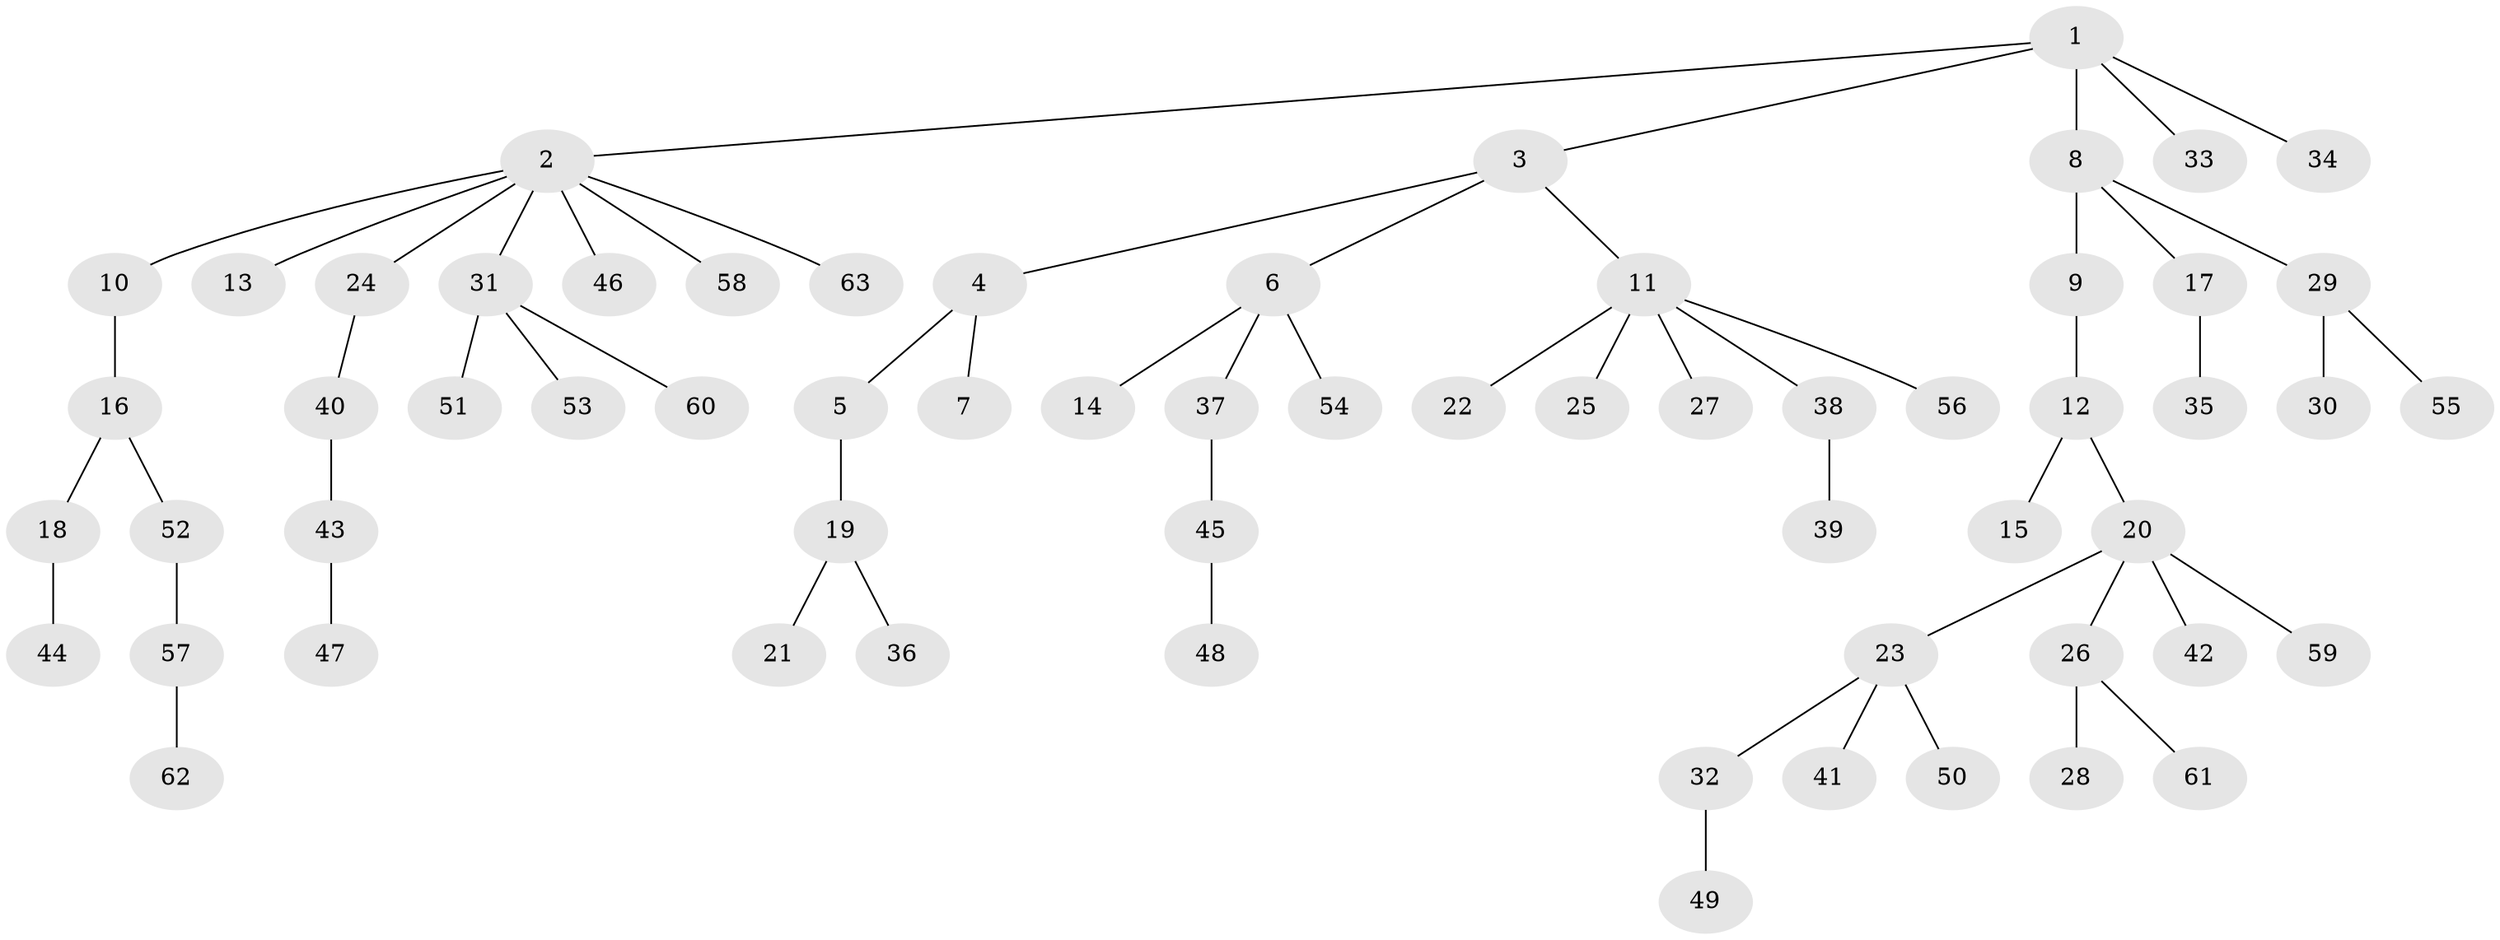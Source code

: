 // coarse degree distribution, {2: 0.24324324324324326, 1: 0.6756756756756757, 4: 0.02702702702702703, 19: 0.02702702702702703, 6: 0.02702702702702703}
// Generated by graph-tools (version 1.1) at 2025/56/03/04/25 21:56:01]
// undirected, 63 vertices, 62 edges
graph export_dot {
graph [start="1"]
  node [color=gray90,style=filled];
  1;
  2;
  3;
  4;
  5;
  6;
  7;
  8;
  9;
  10;
  11;
  12;
  13;
  14;
  15;
  16;
  17;
  18;
  19;
  20;
  21;
  22;
  23;
  24;
  25;
  26;
  27;
  28;
  29;
  30;
  31;
  32;
  33;
  34;
  35;
  36;
  37;
  38;
  39;
  40;
  41;
  42;
  43;
  44;
  45;
  46;
  47;
  48;
  49;
  50;
  51;
  52;
  53;
  54;
  55;
  56;
  57;
  58;
  59;
  60;
  61;
  62;
  63;
  1 -- 2;
  1 -- 3;
  1 -- 8;
  1 -- 33;
  1 -- 34;
  2 -- 10;
  2 -- 13;
  2 -- 24;
  2 -- 31;
  2 -- 46;
  2 -- 58;
  2 -- 63;
  3 -- 4;
  3 -- 6;
  3 -- 11;
  4 -- 5;
  4 -- 7;
  5 -- 19;
  6 -- 14;
  6 -- 37;
  6 -- 54;
  8 -- 9;
  8 -- 17;
  8 -- 29;
  9 -- 12;
  10 -- 16;
  11 -- 22;
  11 -- 25;
  11 -- 27;
  11 -- 38;
  11 -- 56;
  12 -- 15;
  12 -- 20;
  16 -- 18;
  16 -- 52;
  17 -- 35;
  18 -- 44;
  19 -- 21;
  19 -- 36;
  20 -- 23;
  20 -- 26;
  20 -- 42;
  20 -- 59;
  23 -- 32;
  23 -- 41;
  23 -- 50;
  24 -- 40;
  26 -- 28;
  26 -- 61;
  29 -- 30;
  29 -- 55;
  31 -- 51;
  31 -- 53;
  31 -- 60;
  32 -- 49;
  37 -- 45;
  38 -- 39;
  40 -- 43;
  43 -- 47;
  45 -- 48;
  52 -- 57;
  57 -- 62;
}
